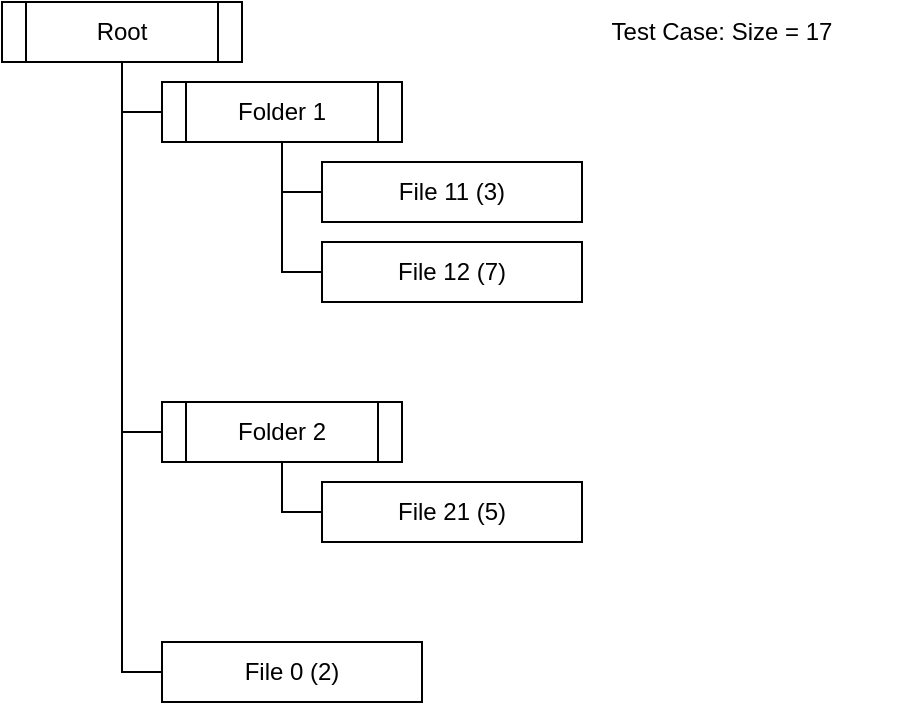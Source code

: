 <mxfile version="12.7.0" type="device"><diagram id="ZNBqAykwFWmNfmPVZTuM" name="Page-1"><mxGraphModel dx="2062" dy="1122" grid="1" gridSize="10" guides="1" tooltips="1" connect="1" arrows="1" fold="1" page="1" pageScale="1" pageWidth="827" pageHeight="1169" math="0" shadow="0"><root><mxCell id="0"/><mxCell id="1" parent="0"/><mxCell id="VylbAjSw0IF6pb-7cDBV-1" value="File 11 (3)" style="rounded=0;whiteSpace=wrap;html=1;" vertex="1" parent="1"><mxGeometry x="200" y="120" width="130" height="30" as="geometry"/></mxCell><mxCell id="VylbAjSw0IF6pb-7cDBV-2" value="File 12 (7)" style="rounded=0;whiteSpace=wrap;html=1;" vertex="1" parent="1"><mxGeometry x="200" y="160" width="130" height="30" as="geometry"/></mxCell><mxCell id="VylbAjSw0IF6pb-7cDBV-3" value="File 21 (5)" style="rounded=0;whiteSpace=wrap;html=1;" vertex="1" parent="1"><mxGeometry x="200" y="280" width="130" height="30" as="geometry"/></mxCell><mxCell id="VylbAjSw0IF6pb-7cDBV-17" style="edgeStyle=orthogonalEdgeStyle;rounded=0;orthogonalLoop=1;jettySize=auto;html=1;exitX=0.5;exitY=1;exitDx=0;exitDy=0;entryX=0;entryY=0.5;entryDx=0;entryDy=0;endArrow=none;endFill=0;" edge="1" parent="1" source="VylbAjSw0IF6pb-7cDBV-11" target="VylbAjSw0IF6pb-7cDBV-12"><mxGeometry relative="1" as="geometry"><Array as="points"><mxPoint x="100" y="95"/></Array></mxGeometry></mxCell><mxCell id="VylbAjSw0IF6pb-7cDBV-19" style="edgeStyle=orthogonalEdgeStyle;rounded=0;orthogonalLoop=1;jettySize=auto;html=1;exitX=0.5;exitY=1;exitDx=0;exitDy=0;entryX=0;entryY=0.5;entryDx=0;entryDy=0;endArrow=none;endFill=0;" edge="1" parent="1" source="VylbAjSw0IF6pb-7cDBV-11" target="VylbAjSw0IF6pb-7cDBV-13"><mxGeometry relative="1" as="geometry"/></mxCell><mxCell id="VylbAjSw0IF6pb-7cDBV-20" style="edgeStyle=orthogonalEdgeStyle;rounded=0;orthogonalLoop=1;jettySize=auto;html=1;exitX=0.5;exitY=1;exitDx=0;exitDy=0;entryX=0;entryY=0.5;entryDx=0;entryDy=0;endArrow=none;endFill=0;" edge="1" parent="1" source="VylbAjSw0IF6pb-7cDBV-11" target="VylbAjSw0IF6pb-7cDBV-15"><mxGeometry relative="1" as="geometry"/></mxCell><mxCell id="VylbAjSw0IF6pb-7cDBV-11" value="Root" style="shape=process;whiteSpace=wrap;html=1;backgroundOutline=1;" vertex="1" parent="1"><mxGeometry x="40" y="40" width="120" height="30" as="geometry"/></mxCell><mxCell id="VylbAjSw0IF6pb-7cDBV-21" style="edgeStyle=orthogonalEdgeStyle;rounded=0;orthogonalLoop=1;jettySize=auto;html=1;exitX=0.5;exitY=1;exitDx=0;exitDy=0;entryX=0;entryY=0.5;entryDx=0;entryDy=0;endArrow=none;endFill=0;" edge="1" parent="1" source="VylbAjSw0IF6pb-7cDBV-12" target="VylbAjSw0IF6pb-7cDBV-1"><mxGeometry relative="1" as="geometry"><Array as="points"><mxPoint x="180" y="135"/></Array></mxGeometry></mxCell><mxCell id="VylbAjSw0IF6pb-7cDBV-22" style="edgeStyle=orthogonalEdgeStyle;rounded=0;orthogonalLoop=1;jettySize=auto;html=1;exitX=0.5;exitY=1;exitDx=0;exitDy=0;entryX=0;entryY=0.5;entryDx=0;entryDy=0;endArrow=none;endFill=0;" edge="1" parent="1" source="VylbAjSw0IF6pb-7cDBV-12" target="VylbAjSw0IF6pb-7cDBV-2"><mxGeometry relative="1" as="geometry"/></mxCell><mxCell id="VylbAjSw0IF6pb-7cDBV-12" value="Folder 1" style="shape=process;whiteSpace=wrap;html=1;backgroundOutline=1;" vertex="1" parent="1"><mxGeometry x="120" y="80" width="120" height="30" as="geometry"/></mxCell><mxCell id="VylbAjSw0IF6pb-7cDBV-23" style="edgeStyle=orthogonalEdgeStyle;rounded=0;orthogonalLoop=1;jettySize=auto;html=1;exitX=0.5;exitY=1;exitDx=0;exitDy=0;entryX=0;entryY=0.5;entryDx=0;entryDy=0;endArrow=none;endFill=0;" edge="1" parent="1" source="VylbAjSw0IF6pb-7cDBV-13" target="VylbAjSw0IF6pb-7cDBV-3"><mxGeometry relative="1" as="geometry"><Array as="points"><mxPoint x="180" y="295"/></Array></mxGeometry></mxCell><mxCell id="VylbAjSw0IF6pb-7cDBV-13" value="Folder 2" style="shape=process;whiteSpace=wrap;html=1;backgroundOutline=1;" vertex="1" parent="1"><mxGeometry x="120" y="240" width="120" height="30" as="geometry"/></mxCell><mxCell id="VylbAjSw0IF6pb-7cDBV-15" value="File 0 (2)" style="rounded=0;whiteSpace=wrap;html=1;" vertex="1" parent="1"><mxGeometry x="120" y="360" width="130" height="30" as="geometry"/></mxCell><mxCell id="VylbAjSw0IF6pb-7cDBV-24" value="Test Case: Size = 17" style="text;html=1;strokeColor=none;fillColor=none;align=center;verticalAlign=middle;whiteSpace=wrap;rounded=0;" vertex="1" parent="1"><mxGeometry x="310" y="45" width="180" height="20" as="geometry"/></mxCell></root></mxGraphModel></diagram></mxfile>